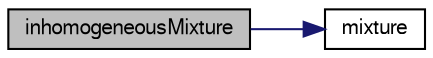 digraph "inhomogeneousMixture"
{
  bgcolor="transparent";
  edge [fontname="FreeSans",fontsize="10",labelfontname="FreeSans",labelfontsize="10"];
  node [fontname="FreeSans",fontsize="10",shape=record];
  rankdir="LR";
  Node0 [label="inhomogeneousMixture",height=0.2,width=0.4,color="black", fillcolor="grey75", style="filled", fontcolor="black"];
  Node0 -> Node1 [color="midnightblue",fontsize="10",style="solid",fontname="FreeSans"];
  Node1 [label="mixture",height=0.2,width=0.4,color="black",URL="$a30142.html#a4ca3da4ba6a39fc1dd9ac3bd51c2eda0"];
}
